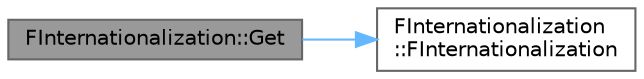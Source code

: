 digraph "FInternationalization::Get"
{
 // INTERACTIVE_SVG=YES
 // LATEX_PDF_SIZE
  bgcolor="transparent";
  edge [fontname=Helvetica,fontsize=10,labelfontname=Helvetica,labelfontsize=10];
  node [fontname=Helvetica,fontsize=10,shape=box,height=0.2,width=0.4];
  rankdir="LR";
  Node1 [id="Node000001",label="FInternationalization::Get",height=0.2,width=0.4,color="gray40", fillcolor="grey60", style="filled", fontcolor="black",tooltip=" "];
  Node1 -> Node2 [id="edge1_Node000001_Node000002",color="steelblue1",style="solid",tooltip=" "];
  Node2 [id="Node000002",label="FInternationalization\l::FInternationalization",height=0.2,width=0.4,color="grey40", fillcolor="white", style="filled",URL="$da/d75/classFInternationalization.html#ae9f1f907019b65e1e15438861d4cb908",tooltip=" "];
}
